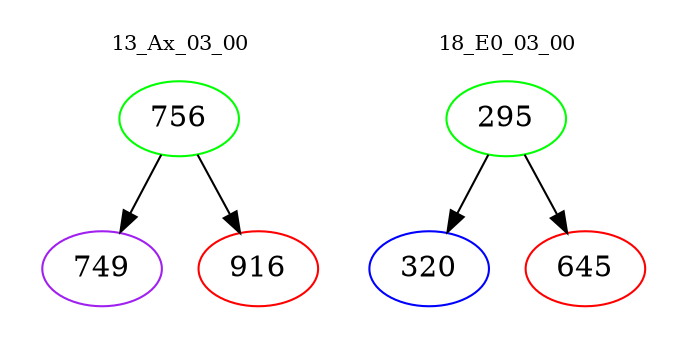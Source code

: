 digraph{
subgraph cluster_0 {
color = white
label = "13_Ax_03_00";
fontsize=10;
T0_756 [label="756", color="green"]
T0_756 -> T0_749 [color="black"]
T0_749 [label="749", color="purple"]
T0_756 -> T0_916 [color="black"]
T0_916 [label="916", color="red"]
}
subgraph cluster_1 {
color = white
label = "18_E0_03_00";
fontsize=10;
T1_295 [label="295", color="green"]
T1_295 -> T1_320 [color="black"]
T1_320 [label="320", color="blue"]
T1_295 -> T1_645 [color="black"]
T1_645 [label="645", color="red"]
}
}
